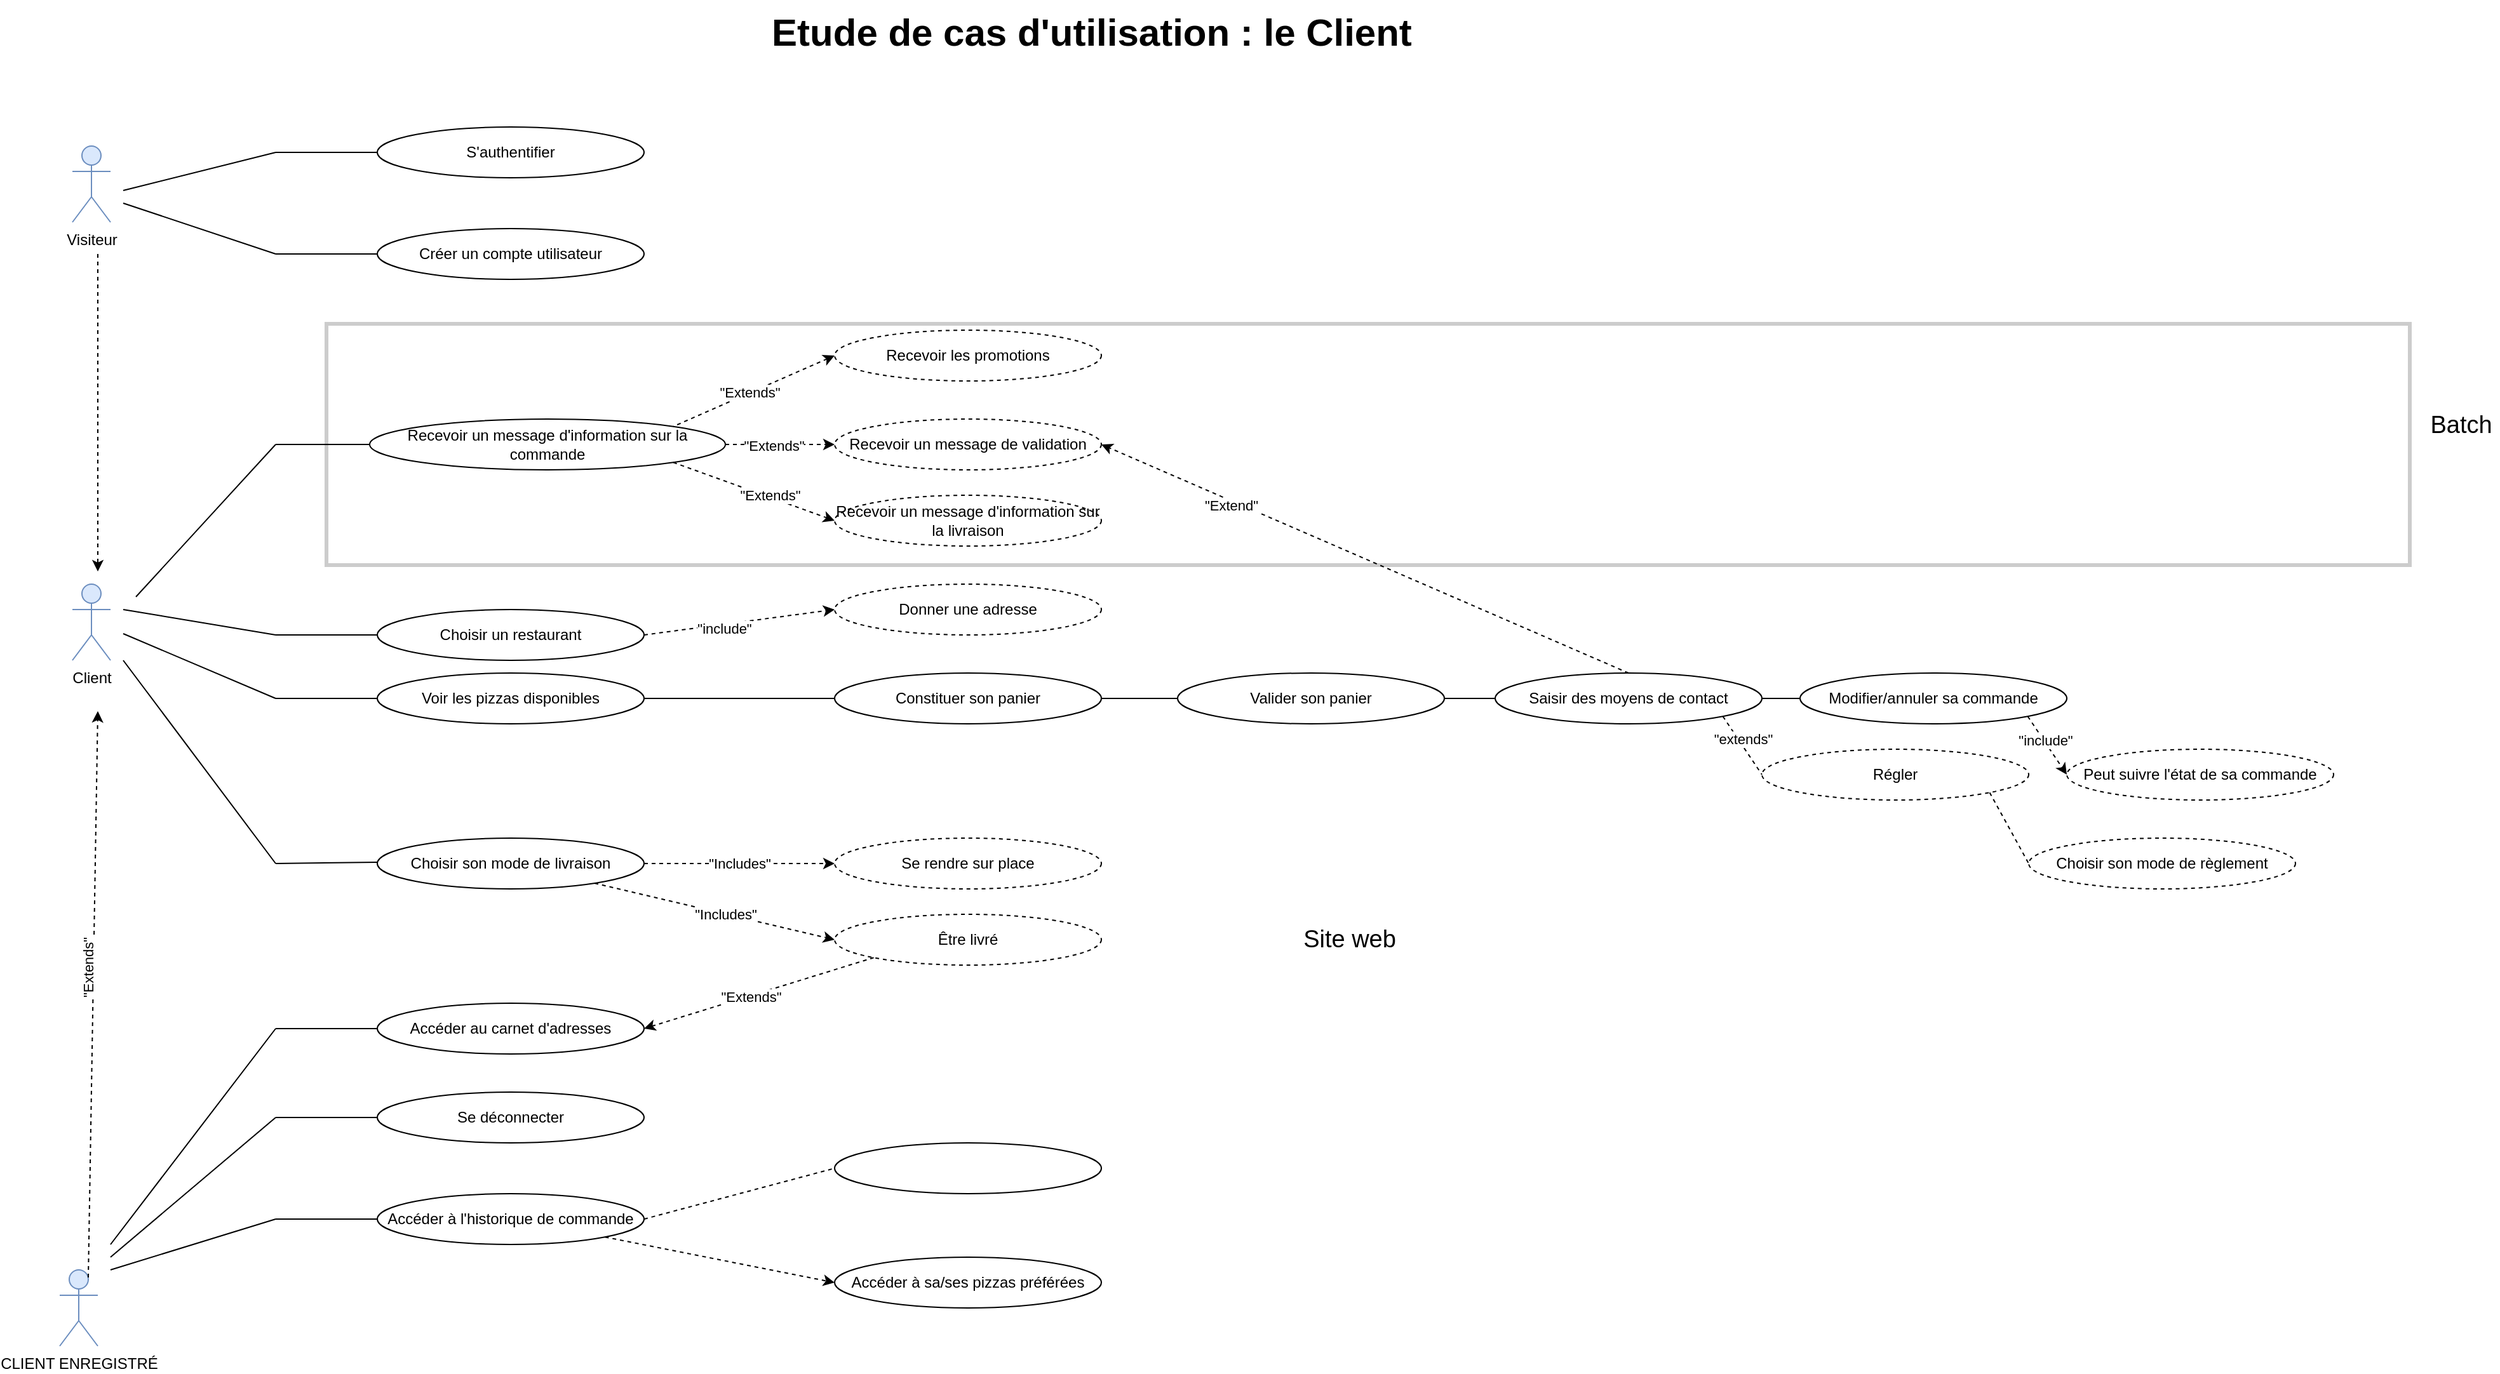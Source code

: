 <mxfile version="13.0.3" type="github">
  <diagram id="K9GapVBDPHIvFuJplNbO" name="Page-1">
    <mxGraphModel dx="1939" dy="1783" grid="1" gridSize="10" guides="1" tooltips="1" connect="1" arrows="1" fold="1" page="1" pageScale="1" pageWidth="827" pageHeight="1169" math="0" shadow="0">
      <root>
        <mxCell id="0" />
        <mxCell id="1" parent="0" />
        <mxCell id="9LJ6ZO7ZTpFZ964VYEQy-43" value="" style="rounded=0;whiteSpace=wrap;html=1;opacity=20;strokeWidth=3;perimeterSpacing=0;" vertex="1" parent="1">
          <mxGeometry x="240" y="-465" width="1640" height="190" as="geometry" />
        </mxCell>
        <mxCell id="MGfbBTOL-nACpGUUXOaL-1" value="CLIENT ENREGISTRÉ" style="shape=umlActor;verticalLabelPosition=bottom;labelBackgroundColor=#ffffff;verticalAlign=top;html=1;outlineConnect=0;fillColor=#dae8fc;strokeColor=#6c8ebf;" parent="1" vertex="1">
          <mxGeometry x="30" y="280" width="30" height="60" as="geometry" />
        </mxCell>
        <mxCell id="MGfbBTOL-nACpGUUXOaL-4" value="" style="endArrow=none;html=1;endFill=0;" parent="1" edge="1">
          <mxGeometry width="50" height="50" relative="1" as="geometry">
            <mxPoint x="70" y="260" as="sourcePoint" />
            <mxPoint x="200" y="90" as="targetPoint" />
          </mxGeometry>
        </mxCell>
        <mxCell id="MGfbBTOL-nACpGUUXOaL-7" value="" style="endArrow=none;html=1;endFill=0;entryX=0;entryY=0.5;entryDx=0;entryDy=0;" parent="1" target="MGfbBTOL-nACpGUUXOaL-9" edge="1">
          <mxGeometry width="50" height="50" relative="1" as="geometry">
            <mxPoint x="200" y="90" as="sourcePoint" />
            <mxPoint x="280" y="80" as="targetPoint" />
          </mxGeometry>
        </mxCell>
        <mxCell id="MGfbBTOL-nACpGUUXOaL-9" value="Accéder au carnet d&#39;adresses" style="ellipse;whiteSpace=wrap;html=1;" parent="1" vertex="1">
          <mxGeometry x="280" y="70" width="210" height="40" as="geometry" />
        </mxCell>
        <mxCell id="MGfbBTOL-nACpGUUXOaL-38" value="" style="endArrow=none;html=1;" parent="1" edge="1">
          <mxGeometry width="50" height="50" relative="1" as="geometry">
            <mxPoint x="70" y="270" as="sourcePoint" />
            <mxPoint x="200" y="160" as="targetPoint" />
          </mxGeometry>
        </mxCell>
        <mxCell id="MGfbBTOL-nACpGUUXOaL-97" value="" style="endArrow=none;html=1;entryX=0;entryY=0.5;entryDx=0;entryDy=0;" parent="1" edge="1">
          <mxGeometry width="50" height="50" relative="1" as="geometry">
            <mxPoint x="200" y="160" as="sourcePoint" />
            <mxPoint x="280" y="160" as="targetPoint" />
          </mxGeometry>
        </mxCell>
        <mxCell id="MGfbBTOL-nACpGUUXOaL-126" value="&lt;font size=&quot;1&quot;&gt;&lt;b style=&quot;font-size: 30px&quot;&gt;Etude de cas d&#39;utilisation : le Client&lt;/b&gt;&lt;/font&gt;" style="text;html=1;strokeColor=none;fillColor=#ffffff;align=center;verticalAlign=middle;whiteSpace=wrap;rounded=0;" parent="1" vertex="1">
          <mxGeometry x="565" y="-720" width="555" height="50" as="geometry" />
        </mxCell>
        <mxCell id="MGfbBTOL-nACpGUUXOaL-130" value="&lt;font style=&quot;font-size: 19px&quot;&gt;Site web&lt;/font&gt;" style="text;html=1;align=center;verticalAlign=middle;resizable=0;points=[];autosize=1;" parent="1" vertex="1">
          <mxGeometry x="1000" y="10" width="90" height="20" as="geometry" />
        </mxCell>
        <mxCell id="MGfbBTOL-nACpGUUXOaL-150" value="&lt;font style=&quot;font-size: 19px&quot;&gt;Batch&lt;/font&gt;" style="text;html=1;align=center;verticalAlign=middle;resizable=0;points=[];autosize=1;" parent="1" vertex="1">
          <mxGeometry x="1890" y="-395" width="60" height="20" as="geometry" />
        </mxCell>
        <mxCell id="OG27PFwJGwJHBfuaEuk7-4" value="" style="endArrow=none;html=1;" parent="1" edge="1">
          <mxGeometry width="50" height="50" relative="1" as="geometry">
            <mxPoint x="80" y="-200" as="sourcePoint" />
            <mxPoint x="200" y="-40" as="targetPoint" />
          </mxGeometry>
        </mxCell>
        <mxCell id="OG27PFwJGwJHBfuaEuk7-5" value="" style="endArrow=none;html=1;" parent="1" edge="1">
          <mxGeometry width="50" height="50" relative="1" as="geometry">
            <mxPoint x="200" y="-40" as="sourcePoint" />
            <mxPoint x="280" y="-41" as="targetPoint" />
          </mxGeometry>
        </mxCell>
        <mxCell id="OG27PFwJGwJHBfuaEuk7-6" value="Créer un compte utilisateur" style="ellipse;whiteSpace=wrap;html=1;" parent="1" vertex="1">
          <mxGeometry x="280" y="-540" width="210" height="40" as="geometry" />
        </mxCell>
        <mxCell id="OG27PFwJGwJHBfuaEuk7-8" value="S&#39;authentifier" style="ellipse;whiteSpace=wrap;html=1;" parent="1" vertex="1">
          <mxGeometry x="280" y="-620" width="210" height="40" as="geometry" />
        </mxCell>
        <mxCell id="OG27PFwJGwJHBfuaEuk7-9" value="Choisir un restaurant" style="ellipse;whiteSpace=wrap;html=1;" parent="1" vertex="1">
          <mxGeometry x="280" y="-240" width="210" height="40" as="geometry" />
        </mxCell>
        <mxCell id="OG27PFwJGwJHBfuaEuk7-10" value="Donner une adresse" style="ellipse;whiteSpace=wrap;html=1;dashed=1;" parent="1" vertex="1">
          <mxGeometry x="640" y="-260" width="210" height="40" as="geometry" />
        </mxCell>
        <mxCell id="OG27PFwJGwJHBfuaEuk7-14" value="" style="edgeStyle=orthogonalEdgeStyle;rounded=0;orthogonalLoop=1;jettySize=auto;html=1;endArrow=none;endFill=0;" parent="1" source="OG27PFwJGwJHBfuaEuk7-12" target="OG27PFwJGwJHBfuaEuk7-13" edge="1">
          <mxGeometry relative="1" as="geometry" />
        </mxCell>
        <mxCell id="OG27PFwJGwJHBfuaEuk7-12" value="Voir les pizzas disponibles" style="ellipse;whiteSpace=wrap;html=1;" parent="1" vertex="1">
          <mxGeometry x="280" y="-190" width="210" height="40" as="geometry" />
        </mxCell>
        <mxCell id="OG27PFwJGwJHBfuaEuk7-13" value="Constituer son panier" style="ellipse;whiteSpace=wrap;html=1;" parent="1" vertex="1">
          <mxGeometry x="640" y="-190" width="210" height="40" as="geometry" />
        </mxCell>
        <mxCell id="OG27PFwJGwJHBfuaEuk7-16" value="Valider son panier" style="ellipse;whiteSpace=wrap;html=1;" parent="1" vertex="1">
          <mxGeometry x="910" y="-190" width="210" height="40" as="geometry" />
        </mxCell>
        <mxCell id="OG27PFwJGwJHBfuaEuk7-20" value="Modifier/annuler sa commande" style="ellipse;whiteSpace=wrap;html=1;" parent="1" vertex="1">
          <mxGeometry x="1400" y="-190" width="210" height="40" as="geometry" />
        </mxCell>
        <mxCell id="OG27PFwJGwJHBfuaEuk7-22" value="Peut suivre l&#39;état de sa commande" style="ellipse;whiteSpace=wrap;html=1;dashed=1;" parent="1" vertex="1">
          <mxGeometry x="1610" y="-130" width="210" height="40" as="geometry" />
        </mxCell>
        <mxCell id="OG27PFwJGwJHBfuaEuk7-23" value="" style="endArrow=classic;html=1;entryX=0;entryY=0.5;entryDx=0;entryDy=0;exitX=1;exitY=1;exitDx=0;exitDy=0;dashed=1;" parent="1" source="OG27PFwJGwJHBfuaEuk7-20" target="OG27PFwJGwJHBfuaEuk7-22" edge="1">
          <mxGeometry width="50" height="50" relative="1" as="geometry">
            <mxPoint x="1140" y="130" as="sourcePoint" />
            <mxPoint x="1190" y="80" as="targetPoint" />
          </mxGeometry>
        </mxCell>
        <mxCell id="OG27PFwJGwJHBfuaEuk7-35" value="&quot;include&quot;" style="edgeLabel;html=1;align=center;verticalAlign=middle;resizable=0;points=[];" parent="OG27PFwJGwJHBfuaEuk7-23" vertex="1" connectable="0">
          <mxGeometry x="-0.176" y="1" relative="1" as="geometry">
            <mxPoint as="offset" />
          </mxGeometry>
        </mxCell>
        <mxCell id="OG27PFwJGwJHBfuaEuk7-36" value="Choisir son mode de livraison" style="ellipse;whiteSpace=wrap;html=1;" parent="1" vertex="1">
          <mxGeometry x="280" y="-60" width="210" height="40" as="geometry" />
        </mxCell>
        <mxCell id="OG27PFwJGwJHBfuaEuk7-38" value="Se rendre sur place" style="ellipse;whiteSpace=wrap;html=1;dashed=1;" parent="1" vertex="1">
          <mxGeometry x="640" y="-60" width="210" height="40" as="geometry" />
        </mxCell>
        <mxCell id="OG27PFwJGwJHBfuaEuk7-39" value="&quot;Includes&quot;&lt;br&gt;" style="endArrow=classic;dashed=1;html=1;exitX=1;exitY=0.5;exitDx=0;exitDy=0;entryX=0;entryY=0.5;entryDx=0;entryDy=0;endFill=1;" parent="1" source="OG27PFwJGwJHBfuaEuk7-36" target="OG27PFwJGwJHBfuaEuk7-38" edge="1">
          <mxGeometry width="50" height="50" relative="1" as="geometry">
            <mxPoint x="690" y="-210" as="sourcePoint" />
            <mxPoint x="550" y="-20" as="targetPoint" />
          </mxGeometry>
        </mxCell>
        <mxCell id="OG27PFwJGwJHBfuaEuk7-42" value="" style="endArrow=none;html=1;entryX=0;entryY=0.5;entryDx=0;entryDy=0;" parent="1" target="OG27PFwJGwJHBfuaEuk7-9" edge="1">
          <mxGeometry width="50" height="50" relative="1" as="geometry">
            <mxPoint x="200" y="-220" as="sourcePoint" />
            <mxPoint x="460" y="-250" as="targetPoint" />
          </mxGeometry>
        </mxCell>
        <mxCell id="OG27PFwJGwJHBfuaEuk7-43" value="" style="endArrow=none;html=1;entryX=0;entryY=0.5;entryDx=0;entryDy=0;" parent="1" target="OG27PFwJGwJHBfuaEuk7-12" edge="1">
          <mxGeometry width="50" height="50" relative="1" as="geometry">
            <mxPoint x="200" y="-170" as="sourcePoint" />
            <mxPoint x="460" y="-250" as="targetPoint" />
          </mxGeometry>
        </mxCell>
        <mxCell id="OG27PFwJGwJHBfuaEuk7-46" value="" style="endArrow=none;html=1;" parent="1" edge="1">
          <mxGeometry width="50" height="50" relative="1" as="geometry">
            <mxPoint x="80" y="-221" as="sourcePoint" />
            <mxPoint x="200" y="-170" as="targetPoint" />
          </mxGeometry>
        </mxCell>
        <mxCell id="OG27PFwJGwJHBfuaEuk7-53" value="Client" style="shape=umlActor;verticalLabelPosition=bottom;labelBackgroundColor=#ffffff;verticalAlign=top;html=1;outlineConnect=0;fillColor=#dae8fc;strokeColor=#6c8ebf;" parent="1" vertex="1">
          <mxGeometry x="40" y="-260" width="30" height="60" as="geometry" />
        </mxCell>
        <mxCell id="OG27PFwJGwJHBfuaEuk7-58" value="" style="endArrow=classic;html=1;dashed=1;exitX=0.75;exitY=0.1;exitDx=0;exitDy=0;exitPerimeter=0;" parent="1" edge="1" source="MGfbBTOL-nACpGUUXOaL-1">
          <mxGeometry width="50" height="50" relative="1" as="geometry">
            <mxPoint x="140" y="50" as="sourcePoint" />
            <mxPoint x="60" y="-160" as="targetPoint" />
          </mxGeometry>
        </mxCell>
        <mxCell id="OG27PFwJGwJHBfuaEuk7-59" value="&quot;Extends&quot;" style="edgeLabel;html=1;align=center;verticalAlign=middle;resizable=0;points=[];rotation=270;" parent="OG27PFwJGwJHBfuaEuk7-58" vertex="1" connectable="0">
          <mxGeometry x="0.25" y="2" relative="1" as="geometry">
            <mxPoint x="-3" y="35" as="offset" />
          </mxGeometry>
        </mxCell>
        <mxCell id="9LJ6ZO7ZTpFZ964VYEQy-1" value="" style="endArrow=classic;html=1;entryX=0;entryY=0.5;entryDx=0;entryDy=0;exitX=1;exitY=0.5;exitDx=0;exitDy=0;dashed=1;" edge="1" parent="1" source="OG27PFwJGwJHBfuaEuk7-9" target="OG27PFwJGwJHBfuaEuk7-10">
          <mxGeometry width="50" height="50" relative="1" as="geometry">
            <mxPoint x="490" y="-270" as="sourcePoint" />
            <mxPoint x="570" y="-240" as="targetPoint" />
          </mxGeometry>
        </mxCell>
        <mxCell id="9LJ6ZO7ZTpFZ964VYEQy-2" value="&quot;include&quot;" style="edgeLabel;html=1;align=center;verticalAlign=middle;resizable=0;points=[];" vertex="1" connectable="0" parent="9LJ6ZO7ZTpFZ964VYEQy-1">
          <mxGeometry x="-0.169" y="-3" relative="1" as="geometry">
            <mxPoint as="offset" />
          </mxGeometry>
        </mxCell>
        <mxCell id="9LJ6ZO7ZTpFZ964VYEQy-3" value="Visiteur" style="shape=umlActor;verticalLabelPosition=bottom;labelBackgroundColor=#ffffff;verticalAlign=top;html=1;outlineConnect=0;fillColor=#dae8fc;strokeColor=#6c8ebf;" vertex="1" parent="1">
          <mxGeometry x="40" y="-605" width="30" height="60" as="geometry" />
        </mxCell>
        <mxCell id="9LJ6ZO7ZTpFZ964VYEQy-4" value="" style="endArrow=classic;html=1;dashed=1;" edge="1" parent="1">
          <mxGeometry width="50" height="50" relative="1" as="geometry">
            <mxPoint x="60" y="-520" as="sourcePoint" />
            <mxPoint x="60" y="-270" as="targetPoint" />
          </mxGeometry>
        </mxCell>
        <mxCell id="9LJ6ZO7ZTpFZ964VYEQy-5" value="" style="endArrow=none;html=1;" edge="1" parent="1">
          <mxGeometry width="50" height="50" relative="1" as="geometry">
            <mxPoint x="80" y="-570" as="sourcePoint" />
            <mxPoint x="200" y="-600" as="targetPoint" />
          </mxGeometry>
        </mxCell>
        <mxCell id="9LJ6ZO7ZTpFZ964VYEQy-6" value="" style="endArrow=none;html=1;" edge="1" parent="1">
          <mxGeometry width="50" height="50" relative="1" as="geometry">
            <mxPoint x="80" y="-560" as="sourcePoint" />
            <mxPoint x="200" y="-520" as="targetPoint" />
          </mxGeometry>
        </mxCell>
        <mxCell id="9LJ6ZO7ZTpFZ964VYEQy-8" value="Régler" style="ellipse;whiteSpace=wrap;html=1;dashed=1;" vertex="1" parent="1">
          <mxGeometry x="1370" y="-130" width="210" height="40" as="geometry" />
        </mxCell>
        <mxCell id="9LJ6ZO7ZTpFZ964VYEQy-9" value="" style="endArrow=none;dashed=1;html=1;entryX=0;entryY=0.5;entryDx=0;entryDy=0;exitX=1;exitY=1;exitDx=0;exitDy=0;" edge="1" parent="1" source="9LJ6ZO7ZTpFZ964VYEQy-31" target="9LJ6ZO7ZTpFZ964VYEQy-8">
          <mxGeometry width="50" height="50" relative="1" as="geometry">
            <mxPoint x="770" y="-70" as="sourcePoint" />
            <mxPoint x="820" y="-120" as="targetPoint" />
          </mxGeometry>
        </mxCell>
        <mxCell id="9LJ6ZO7ZTpFZ964VYEQy-10" value="&quot;extends&quot;" style="edgeLabel;html=1;align=center;verticalAlign=middle;resizable=0;points=[];" vertex="1" connectable="0" parent="9LJ6ZO7ZTpFZ964VYEQy-9">
          <mxGeometry x="-0.169" y="3" relative="1" as="geometry">
            <mxPoint as="offset" />
          </mxGeometry>
        </mxCell>
        <mxCell id="9LJ6ZO7ZTpFZ964VYEQy-12" value="Être livré" style="ellipse;whiteSpace=wrap;html=1;dashed=1;" vertex="1" parent="1">
          <mxGeometry x="640" width="210" height="40" as="geometry" />
        </mxCell>
        <mxCell id="9LJ6ZO7ZTpFZ964VYEQy-13" value="" style="endArrow=classic;html=1;entryX=0;entryY=0.5;entryDx=0;entryDy=0;dashed=1;" edge="1" parent="1" source="OG27PFwJGwJHBfuaEuk7-36" target="9LJ6ZO7ZTpFZ964VYEQy-12">
          <mxGeometry width="50" height="50" relative="1" as="geometry">
            <mxPoint x="510" y="-20" as="sourcePoint" />
            <mxPoint x="560" y="-70" as="targetPoint" />
          </mxGeometry>
        </mxCell>
        <mxCell id="9LJ6ZO7ZTpFZ964VYEQy-47" value="&quot;Includes&quot;&lt;br&gt;" style="edgeLabel;html=1;align=center;verticalAlign=middle;resizable=0;points=[];" vertex="1" connectable="0" parent="9LJ6ZO7ZTpFZ964VYEQy-13">
          <mxGeometry x="0.09" relative="1" as="geometry">
            <mxPoint as="offset" />
          </mxGeometry>
        </mxCell>
        <mxCell id="9LJ6ZO7ZTpFZ964VYEQy-14" value="" style="endArrow=none;html=1;dashed=1;entryX=0;entryY=1;entryDx=0;entryDy=0;exitX=1;exitY=0.5;exitDx=0;exitDy=0;endFill=0;startArrow=classic;startFill=1;" edge="1" parent="1" source="MGfbBTOL-nACpGUUXOaL-9" target="9LJ6ZO7ZTpFZ964VYEQy-12">
          <mxGeometry width="50" height="50" relative="1" as="geometry">
            <mxPoint x="510" y="-20" as="sourcePoint" />
            <mxPoint x="560" y="-70" as="targetPoint" />
          </mxGeometry>
        </mxCell>
        <mxCell id="9LJ6ZO7ZTpFZ964VYEQy-15" value="&quot;Extends&quot;&lt;br&gt;" style="edgeLabel;html=1;align=center;verticalAlign=middle;resizable=0;points=[];" vertex="1" connectable="0" parent="9LJ6ZO7ZTpFZ964VYEQy-14">
          <mxGeometry x="-0.074" y="-1" relative="1" as="geometry">
            <mxPoint as="offset" />
          </mxGeometry>
        </mxCell>
        <mxCell id="9LJ6ZO7ZTpFZ964VYEQy-16" value="Se déconnecter" style="ellipse;whiteSpace=wrap;html=1;" vertex="1" parent="1">
          <mxGeometry x="280" y="140" width="210" height="40" as="geometry" />
        </mxCell>
        <mxCell id="9LJ6ZO7ZTpFZ964VYEQy-17" value="Accéder à l&#39;historique de commande" style="ellipse;whiteSpace=wrap;html=1;" vertex="1" parent="1">
          <mxGeometry x="280" y="220" width="210" height="40" as="geometry" />
        </mxCell>
        <mxCell id="9LJ6ZO7ZTpFZ964VYEQy-18" value="" style="endArrow=none;html=1;entryX=0;entryY=0.5;entryDx=0;entryDy=0;" edge="1" parent="1" target="9LJ6ZO7ZTpFZ964VYEQy-17">
          <mxGeometry width="50" height="50" relative="1" as="geometry">
            <mxPoint x="200" y="240" as="sourcePoint" />
            <mxPoint x="560" y="20" as="targetPoint" />
          </mxGeometry>
        </mxCell>
        <mxCell id="9LJ6ZO7ZTpFZ964VYEQy-20" value="" style="endArrow=none;html=1;" edge="1" parent="1">
          <mxGeometry width="50" height="50" relative="1" as="geometry">
            <mxPoint x="200" y="240" as="sourcePoint" />
            <mxPoint x="70" y="280" as="targetPoint" />
          </mxGeometry>
        </mxCell>
        <mxCell id="9LJ6ZO7ZTpFZ964VYEQy-21" value="Recevoir un message d&#39;information sur la commande" style="ellipse;whiteSpace=wrap;html=1;" vertex="1" parent="1">
          <mxGeometry x="274" y="-390" width="280" height="40" as="geometry" />
        </mxCell>
        <mxCell id="9LJ6ZO7ZTpFZ964VYEQy-22" value="" style="endArrow=none;html=1;entryX=0;entryY=0.5;entryDx=0;entryDy=0;" edge="1" parent="1" target="9LJ6ZO7ZTpFZ964VYEQy-21">
          <mxGeometry width="50" height="50" relative="1" as="geometry">
            <mxPoint x="200" y="-370" as="sourcePoint" />
            <mxPoint x="560" y="-100" as="targetPoint" />
          </mxGeometry>
        </mxCell>
        <mxCell id="9LJ6ZO7ZTpFZ964VYEQy-24" value="Recevoir les promotions" style="ellipse;whiteSpace=wrap;html=1;dashed=1;" vertex="1" parent="1">
          <mxGeometry x="640" y="-460" width="210" height="40" as="geometry" />
        </mxCell>
        <mxCell id="9LJ6ZO7ZTpFZ964VYEQy-25" value="Recevoir un message de validation&lt;br&gt;" style="ellipse;whiteSpace=wrap;html=1;dashed=1;" vertex="1" parent="1">
          <mxGeometry x="640" y="-390" width="210" height="40" as="geometry" />
        </mxCell>
        <mxCell id="9LJ6ZO7ZTpFZ964VYEQy-26" value="Recevoir un message d&#39;information sur la livraison" style="ellipse;whiteSpace=wrap;html=1;dashed=1;" vertex="1" parent="1">
          <mxGeometry x="640" y="-330" width="210" height="40" as="geometry" />
        </mxCell>
        <mxCell id="9LJ6ZO7ZTpFZ964VYEQy-27" value="" style="endArrow=none;html=1;exitX=0;exitY=0.5;exitDx=0;exitDy=0;entryX=1;entryY=0;entryDx=0;entryDy=0;dashed=1;endFill=0;startArrow=classic;startFill=1;" edge="1" parent="1" source="9LJ6ZO7ZTpFZ964VYEQy-24" target="9LJ6ZO7ZTpFZ964VYEQy-21">
          <mxGeometry width="50" height="50" relative="1" as="geometry">
            <mxPoint x="510" y="-150" as="sourcePoint" />
            <mxPoint x="560" y="-200" as="targetPoint" />
          </mxGeometry>
        </mxCell>
        <mxCell id="9LJ6ZO7ZTpFZ964VYEQy-48" value="&quot;Extends&quot;" style="edgeLabel;html=1;align=center;verticalAlign=middle;resizable=0;points=[];" vertex="1" connectable="0" parent="9LJ6ZO7ZTpFZ964VYEQy-27">
          <mxGeometry x="0.044" y="-1" relative="1" as="geometry">
            <mxPoint as="offset" />
          </mxGeometry>
        </mxCell>
        <mxCell id="9LJ6ZO7ZTpFZ964VYEQy-28" value="" style="endArrow=classic;html=1;entryX=0;entryY=0.5;entryDx=0;entryDy=0;exitX=1;exitY=0.5;exitDx=0;exitDy=0;dashed=1;endFill=1;" edge="1" parent="1" source="9LJ6ZO7ZTpFZ964VYEQy-21" target="9LJ6ZO7ZTpFZ964VYEQy-25">
          <mxGeometry width="50" height="50" relative="1" as="geometry">
            <mxPoint x="510" y="-150" as="sourcePoint" />
            <mxPoint x="560" y="-200" as="targetPoint" />
          </mxGeometry>
        </mxCell>
        <mxCell id="9LJ6ZO7ZTpFZ964VYEQy-49" value="&quot;Extends&quot;&lt;br&gt;" style="edgeLabel;html=1;align=center;verticalAlign=middle;resizable=0;points=[];" vertex="1" connectable="0" parent="9LJ6ZO7ZTpFZ964VYEQy-28">
          <mxGeometry x="-0.129" y="-1" relative="1" as="geometry">
            <mxPoint as="offset" />
          </mxGeometry>
        </mxCell>
        <mxCell id="9LJ6ZO7ZTpFZ964VYEQy-29" value="" style="endArrow=classic;html=1;entryX=0;entryY=0.5;entryDx=0;entryDy=0;exitX=1;exitY=1;exitDx=0;exitDy=0;dashed=1;startArrow=none;startFill=0;endFill=1;" edge="1" parent="1" source="9LJ6ZO7ZTpFZ964VYEQy-21" target="9LJ6ZO7ZTpFZ964VYEQy-26">
          <mxGeometry width="50" height="50" relative="1" as="geometry">
            <mxPoint x="510" y="-150" as="sourcePoint" />
            <mxPoint x="560" y="-200" as="targetPoint" />
          </mxGeometry>
        </mxCell>
        <mxCell id="9LJ6ZO7ZTpFZ964VYEQy-50" value="&quot;Extends&quot;&lt;br&gt;" style="edgeLabel;html=1;align=center;verticalAlign=middle;resizable=0;points=[];" vertex="1" connectable="0" parent="9LJ6ZO7ZTpFZ964VYEQy-29">
          <mxGeometry x="0.178" y="1" relative="1" as="geometry">
            <mxPoint x="1" as="offset" />
          </mxGeometry>
        </mxCell>
        <mxCell id="9LJ6ZO7ZTpFZ964VYEQy-31" value="Saisir des moyens de contact" style="ellipse;whiteSpace=wrap;html=1;" vertex="1" parent="1">
          <mxGeometry x="1160" y="-190" width="210" height="40" as="geometry" />
        </mxCell>
        <mxCell id="9LJ6ZO7ZTpFZ964VYEQy-32" value="" style="endArrow=none;html=1;entryX=0;entryY=0.5;entryDx=0;entryDy=0;exitX=1;exitY=0.5;exitDx=0;exitDy=0;" edge="1" parent="1" source="9LJ6ZO7ZTpFZ964VYEQy-31" target="OG27PFwJGwJHBfuaEuk7-20">
          <mxGeometry width="50" height="50" relative="1" as="geometry">
            <mxPoint x="1330" y="-210" as="sourcePoint" />
            <mxPoint x="1380" y="-260" as="targetPoint" />
          </mxGeometry>
        </mxCell>
        <mxCell id="9LJ6ZO7ZTpFZ964VYEQy-35" value="" style="endArrow=none;html=1;exitX=1;exitY=0.5;exitDx=0;exitDy=0;entryX=0;entryY=0.5;entryDx=0;entryDy=0;" edge="1" parent="1" source="OG27PFwJGwJHBfuaEuk7-13" target="OG27PFwJGwJHBfuaEuk7-16">
          <mxGeometry width="50" height="50" relative="1" as="geometry">
            <mxPoint x="1050" y="-210" as="sourcePoint" />
            <mxPoint x="1100" y="-260" as="targetPoint" />
          </mxGeometry>
        </mxCell>
        <mxCell id="9LJ6ZO7ZTpFZ964VYEQy-36" value="" style="endArrow=none;html=1;exitX=1;exitY=0.5;exitDx=0;exitDy=0;entryX=0;entryY=0.5;entryDx=0;entryDy=0;" edge="1" parent="1" source="OG27PFwJGwJHBfuaEuk7-16" target="9LJ6ZO7ZTpFZ964VYEQy-31">
          <mxGeometry width="50" height="50" relative="1" as="geometry">
            <mxPoint x="1050" y="-210" as="sourcePoint" />
            <mxPoint x="1100" y="-260" as="targetPoint" />
          </mxGeometry>
        </mxCell>
        <mxCell id="9LJ6ZO7ZTpFZ964VYEQy-37" value="" style="endArrow=none;html=1;" edge="1" parent="1">
          <mxGeometry width="50" height="50" relative="1" as="geometry">
            <mxPoint x="90" y="-250" as="sourcePoint" />
            <mxPoint x="200" y="-370" as="targetPoint" />
          </mxGeometry>
        </mxCell>
        <mxCell id="9LJ6ZO7ZTpFZ964VYEQy-38" value="Accéder à sa/ses pizzas préférées" style="ellipse;whiteSpace=wrap;html=1;" vertex="1" parent="1">
          <mxGeometry x="640" y="270" width="210" height="40" as="geometry" />
        </mxCell>
        <mxCell id="9LJ6ZO7ZTpFZ964VYEQy-39" value="" style="endArrow=classic;dashed=1;html=1;entryX=0;entryY=0.5;entryDx=0;entryDy=0;exitX=1;exitY=1;exitDx=0;exitDy=0;endFill=1;" edge="1" parent="1" source="9LJ6ZO7ZTpFZ964VYEQy-17" target="9LJ6ZO7ZTpFZ964VYEQy-38">
          <mxGeometry width="50" height="50" relative="1" as="geometry">
            <mxPoint x="410" y="150" as="sourcePoint" />
            <mxPoint x="460" y="100" as="targetPoint" />
          </mxGeometry>
        </mxCell>
        <mxCell id="9LJ6ZO7ZTpFZ964VYEQy-40" value="" style="ellipse;whiteSpace=wrap;html=1;" vertex="1" parent="1">
          <mxGeometry x="640" y="180" width="210" height="40" as="geometry" />
        </mxCell>
        <mxCell id="9LJ6ZO7ZTpFZ964VYEQy-41" value="" style="endArrow=none;dashed=1;html=1;entryX=0;entryY=0.5;entryDx=0;entryDy=0;exitX=1;exitY=0.5;exitDx=0;exitDy=0;" edge="1" parent="1" source="9LJ6ZO7ZTpFZ964VYEQy-17" target="9LJ6ZO7ZTpFZ964VYEQy-40">
          <mxGeometry width="50" height="50" relative="1" as="geometry">
            <mxPoint x="410" y="150" as="sourcePoint" />
            <mxPoint x="460" y="100" as="targetPoint" />
          </mxGeometry>
        </mxCell>
        <mxCell id="9LJ6ZO7ZTpFZ964VYEQy-44" value="" style="endArrow=none;html=1;" edge="1" parent="1">
          <mxGeometry width="50" height="50" relative="1" as="geometry">
            <mxPoint x="200" y="-220" as="sourcePoint" />
            <mxPoint x="80" y="-240" as="targetPoint" />
          </mxGeometry>
        </mxCell>
        <mxCell id="9LJ6ZO7ZTpFZ964VYEQy-45" value="" style="endArrow=classic;dashed=1;html=1;entryX=1;entryY=0.5;entryDx=0;entryDy=0;exitX=0.5;exitY=0;exitDx=0;exitDy=0;endFill=1;" edge="1" parent="1" source="9LJ6ZO7ZTpFZ964VYEQy-31" target="9LJ6ZO7ZTpFZ964VYEQy-25">
          <mxGeometry width="50" height="50" relative="1" as="geometry">
            <mxPoint x="1010" y="-190" as="sourcePoint" />
            <mxPoint x="1060" y="-240" as="targetPoint" />
          </mxGeometry>
        </mxCell>
        <mxCell id="9LJ6ZO7ZTpFZ964VYEQy-46" value="&quot;Extend&quot;" style="edgeLabel;html=1;align=center;verticalAlign=middle;resizable=0;points=[];" vertex="1" connectable="0" parent="9LJ6ZO7ZTpFZ964VYEQy-45">
          <mxGeometry x="0.506" y="3" relative="1" as="geometry">
            <mxPoint as="offset" />
          </mxGeometry>
        </mxCell>
        <mxCell id="9LJ6ZO7ZTpFZ964VYEQy-52" value="Choisir son mode de règlement" style="ellipse;whiteSpace=wrap;html=1;dashed=1;" vertex="1" parent="1">
          <mxGeometry x="1580" y="-60" width="210" height="40" as="geometry" />
        </mxCell>
        <mxCell id="9LJ6ZO7ZTpFZ964VYEQy-53" value="" style="endArrow=none;dashed=1;html=1;entryX=0;entryY=0.5;entryDx=0;entryDy=0;exitX=1;exitY=1;exitDx=0;exitDy=0;" edge="1" parent="1" source="9LJ6ZO7ZTpFZ964VYEQy-8" target="9LJ6ZO7ZTpFZ964VYEQy-52">
          <mxGeometry width="50" height="50" relative="1" as="geometry">
            <mxPoint x="1470" y="-180" as="sourcePoint" />
            <mxPoint x="1520" y="-230" as="targetPoint" />
          </mxGeometry>
        </mxCell>
        <mxCell id="9LJ6ZO7ZTpFZ964VYEQy-54" value="" style="endArrow=none;html=1;entryX=0;entryY=0.5;entryDx=0;entryDy=0;" edge="1" parent="1" target="OG27PFwJGwJHBfuaEuk7-8">
          <mxGeometry width="50" height="50" relative="1" as="geometry">
            <mxPoint x="200" y="-600" as="sourcePoint" />
            <mxPoint x="290" y="-605" as="targetPoint" />
          </mxGeometry>
        </mxCell>
        <mxCell id="9LJ6ZO7ZTpFZ964VYEQy-55" value="" style="endArrow=none;html=1;entryX=0;entryY=0.5;entryDx=0;entryDy=0;" edge="1" parent="1" target="OG27PFwJGwJHBfuaEuk7-6">
          <mxGeometry width="50" height="50" relative="1" as="geometry">
            <mxPoint x="200" y="-520" as="sourcePoint" />
            <mxPoint x="400" y="-400" as="targetPoint" />
          </mxGeometry>
        </mxCell>
      </root>
    </mxGraphModel>
  </diagram>
</mxfile>
